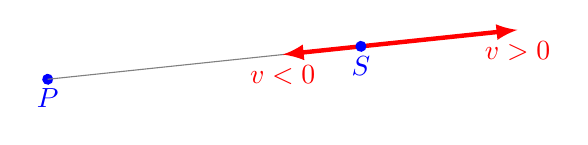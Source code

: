 \begin{tikzpicture}[scale=1]

  \begin{scope}[rotate=6]
  \fill[blue] (0,0) circle (2pt) node[below] {$P$};
 \coordinate (S)  at (4,0);

   \draw[gray] (0,0)--(S);
    \draw[->,>=latex,ultra thick, red] (S)--+(2,0) node[below] {$v>0$};
    \draw[->,>=latex,ultra thick, red] (S)--+(-1,0) node[below] {$v<0$};

  \fill[blue] (S) circle (2pt) node[below] {$S$};
\end{scope}
\end{tikzpicture}

